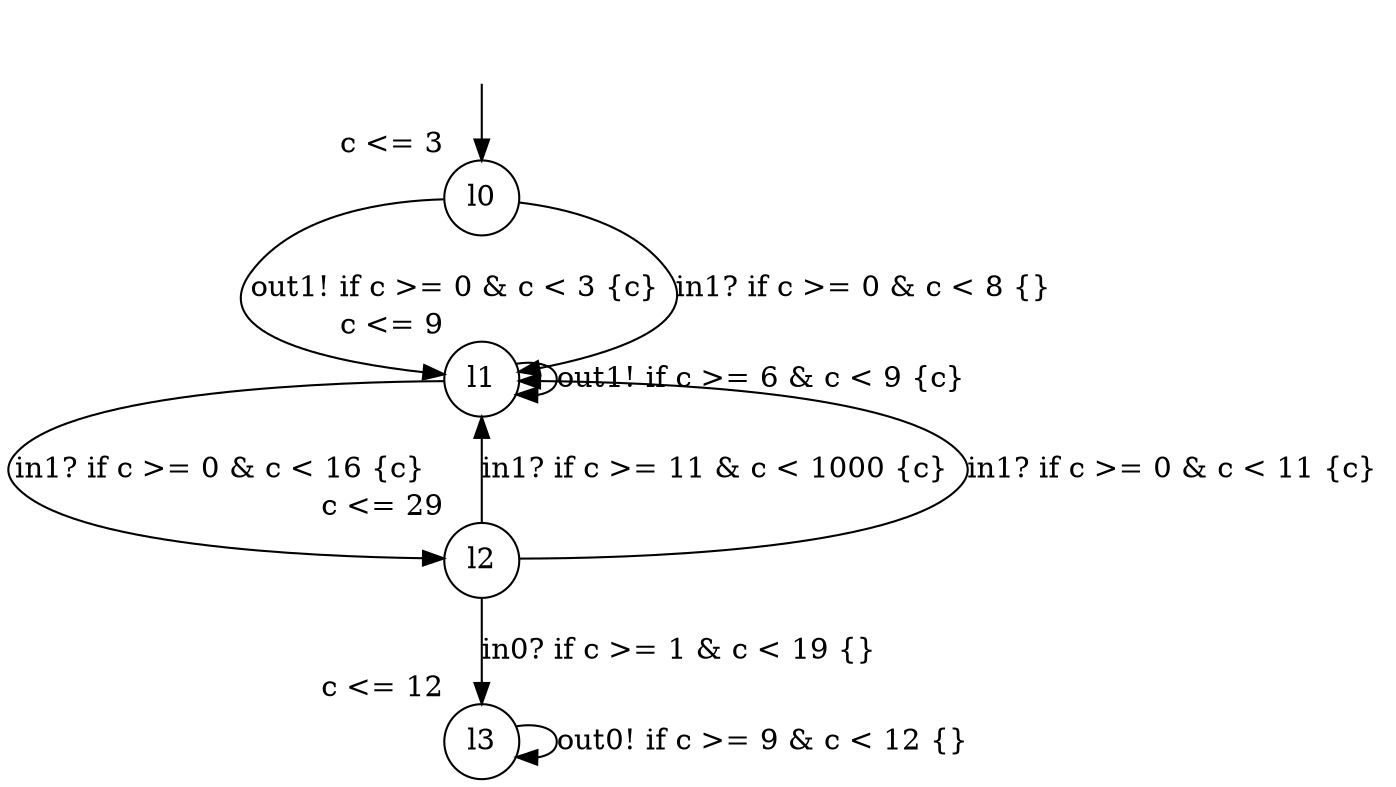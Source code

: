 digraph g {
__start0 [label="" shape="none"];
l0 [shape="circle" margin=0 label="l0", xlabel="c <= 3"];
l1 [shape="circle" margin=0 label="l1", xlabel="c <= 9"];
l2 [shape="circle" margin=0 label="l2", xlabel="c <= 29"];
l3 [shape="circle" margin=0 label="l3", xlabel="c <= 12"];
l0 -> l1 [label="out1! if c >= 0 & c < 3 {c} "];
l0 -> l1 [label="in1? if c >= 0 & c < 8 {} "];
l1 -> l1 [label="out1! if c >= 6 & c < 9 {c} "];
l1 -> l2 [label="in1? if c >= 0 & c < 16 {c} "];
l2 -> l3 [label="in0? if c >= 1 & c < 19 {} "];
l2 -> l1 [label="in1? if c >= 11 & c < 1000 {c} "];
l2 -> l1 [label="in1? if c >= 0 & c < 11 {c} "];
l3 -> l3 [label="out0! if c >= 9 & c < 12 {} "];
__start0 -> l0;
}
